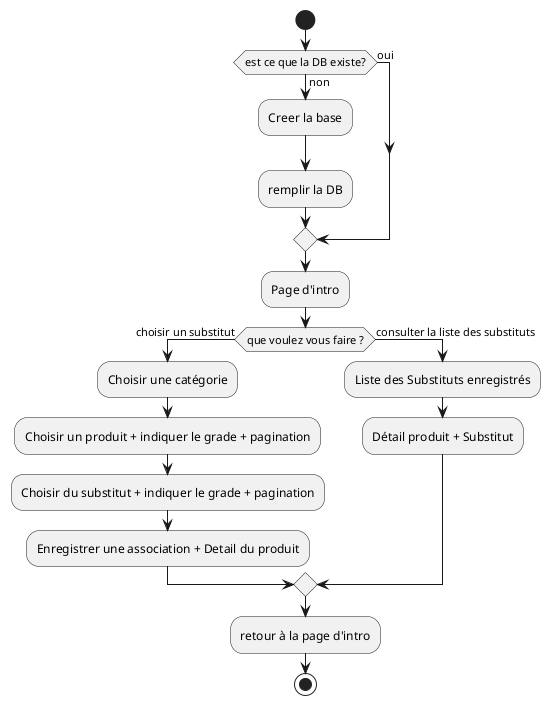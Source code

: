 @startuml 03_activity

start
if (est ce que la DB existe?) then(non)
    :Creer la base;
    :remplir la DB;
else (oui)
endif
:Page d'intro;
if (que voulez vous faire ?) then (choisir un substitut)
    :Choisir une catégorie;
    :Choisir un produit + indiquer le grade + pagination;
    :Choisir du substitut + indiquer le grade + pagination;
    :Enregistrer une association + Detail du produit;
else (consulter la liste des substituts)
    :Liste des Substituts enregistrés;
    :Détail produit + Substitut;
endif
:retour à la page d'intro;
stop

@enduml